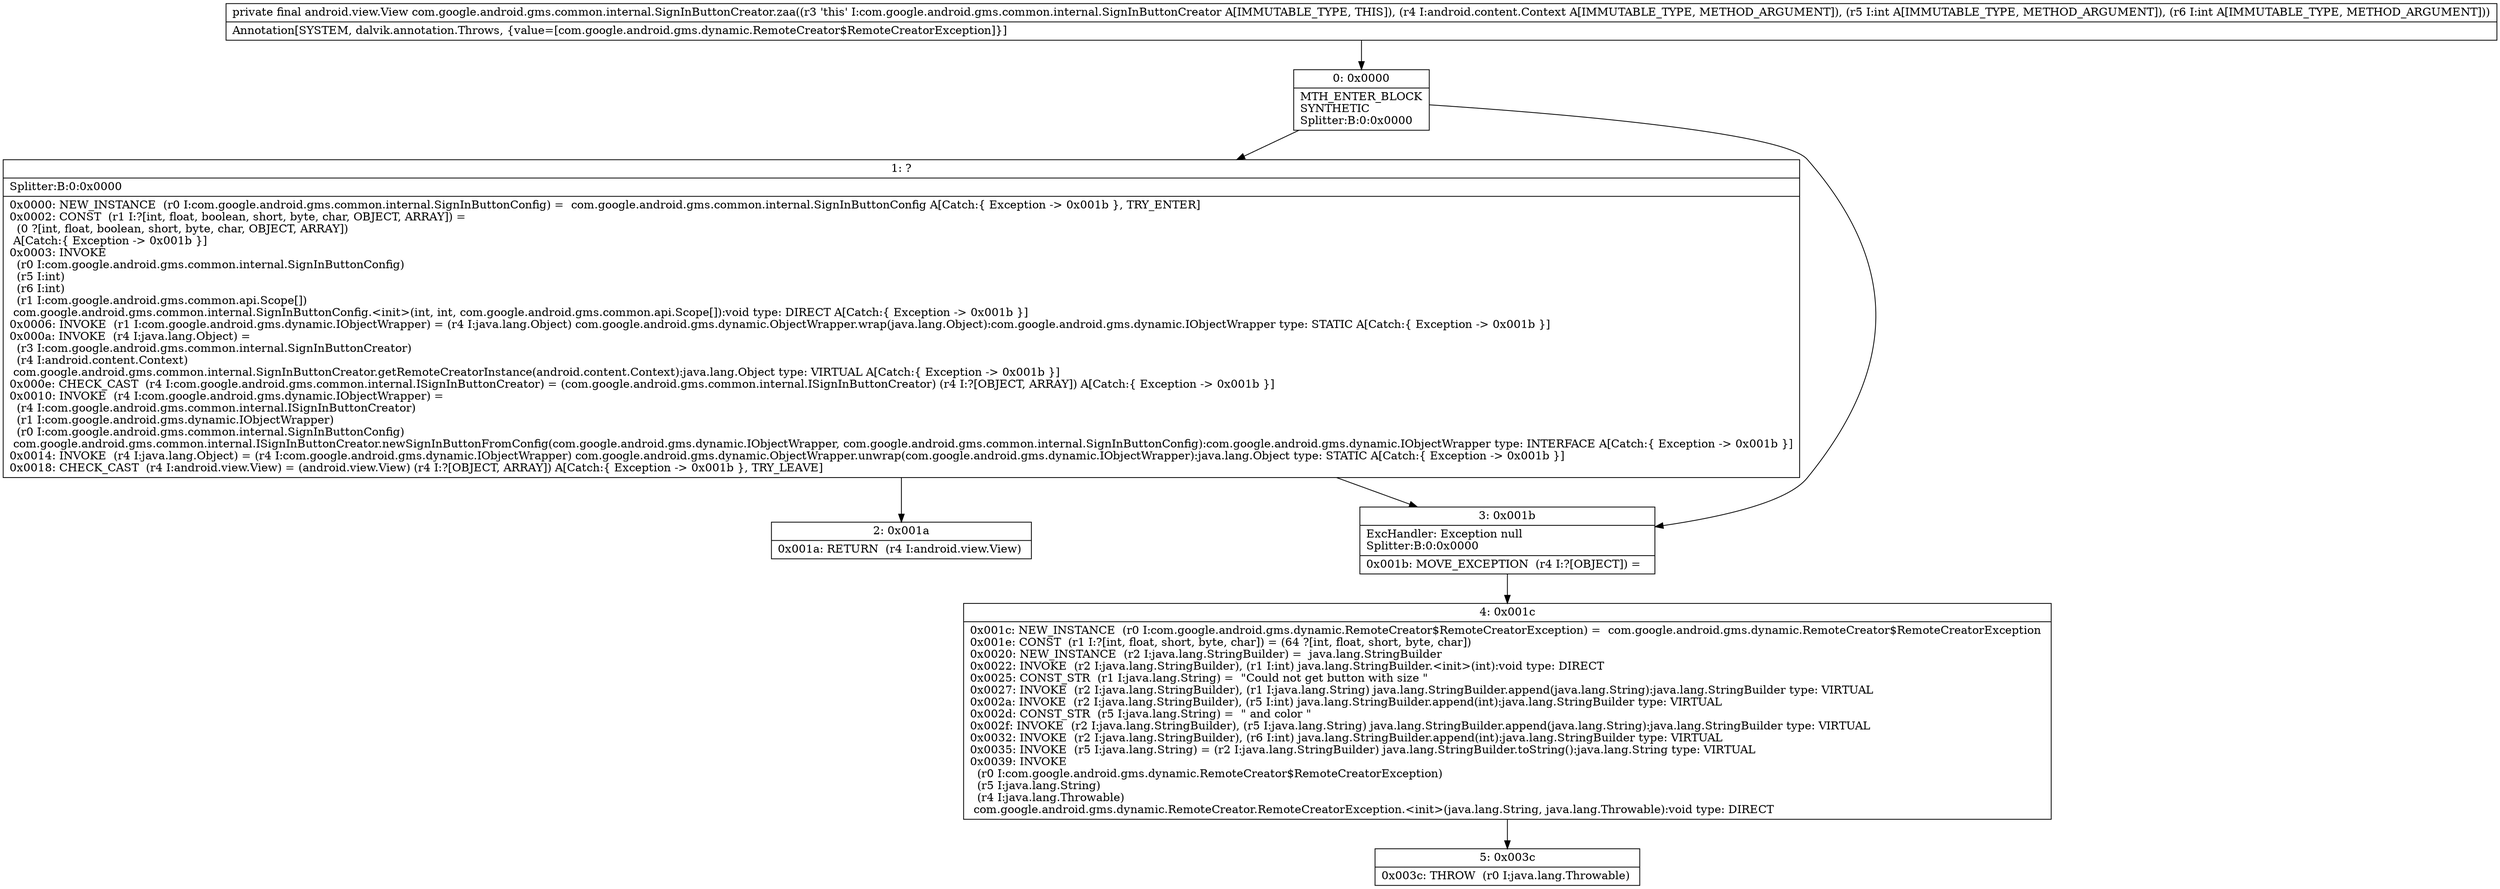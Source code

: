digraph "CFG forcom.google.android.gms.common.internal.SignInButtonCreator.zaa(Landroid\/content\/Context;II)Landroid\/view\/View;" {
Node_0 [shape=record,label="{0\:\ 0x0000|MTH_ENTER_BLOCK\lSYNTHETIC\lSplitter:B:0:0x0000\l}"];
Node_1 [shape=record,label="{1\:\ ?|Splitter:B:0:0x0000\l|0x0000: NEW_INSTANCE  (r0 I:com.google.android.gms.common.internal.SignInButtonConfig) =  com.google.android.gms.common.internal.SignInButtonConfig A[Catch:\{ Exception \-\> 0x001b \}, TRY_ENTER]\l0x0002: CONST  (r1 I:?[int, float, boolean, short, byte, char, OBJECT, ARRAY]) = \l  (0 ?[int, float, boolean, short, byte, char, OBJECT, ARRAY])\l A[Catch:\{ Exception \-\> 0x001b \}]\l0x0003: INVOKE  \l  (r0 I:com.google.android.gms.common.internal.SignInButtonConfig)\l  (r5 I:int)\l  (r6 I:int)\l  (r1 I:com.google.android.gms.common.api.Scope[])\l com.google.android.gms.common.internal.SignInButtonConfig.\<init\>(int, int, com.google.android.gms.common.api.Scope[]):void type: DIRECT A[Catch:\{ Exception \-\> 0x001b \}]\l0x0006: INVOKE  (r1 I:com.google.android.gms.dynamic.IObjectWrapper) = (r4 I:java.lang.Object) com.google.android.gms.dynamic.ObjectWrapper.wrap(java.lang.Object):com.google.android.gms.dynamic.IObjectWrapper type: STATIC A[Catch:\{ Exception \-\> 0x001b \}]\l0x000a: INVOKE  (r4 I:java.lang.Object) = \l  (r3 I:com.google.android.gms.common.internal.SignInButtonCreator)\l  (r4 I:android.content.Context)\l com.google.android.gms.common.internal.SignInButtonCreator.getRemoteCreatorInstance(android.content.Context):java.lang.Object type: VIRTUAL A[Catch:\{ Exception \-\> 0x001b \}]\l0x000e: CHECK_CAST  (r4 I:com.google.android.gms.common.internal.ISignInButtonCreator) = (com.google.android.gms.common.internal.ISignInButtonCreator) (r4 I:?[OBJECT, ARRAY]) A[Catch:\{ Exception \-\> 0x001b \}]\l0x0010: INVOKE  (r4 I:com.google.android.gms.dynamic.IObjectWrapper) = \l  (r4 I:com.google.android.gms.common.internal.ISignInButtonCreator)\l  (r1 I:com.google.android.gms.dynamic.IObjectWrapper)\l  (r0 I:com.google.android.gms.common.internal.SignInButtonConfig)\l com.google.android.gms.common.internal.ISignInButtonCreator.newSignInButtonFromConfig(com.google.android.gms.dynamic.IObjectWrapper, com.google.android.gms.common.internal.SignInButtonConfig):com.google.android.gms.dynamic.IObjectWrapper type: INTERFACE A[Catch:\{ Exception \-\> 0x001b \}]\l0x0014: INVOKE  (r4 I:java.lang.Object) = (r4 I:com.google.android.gms.dynamic.IObjectWrapper) com.google.android.gms.dynamic.ObjectWrapper.unwrap(com.google.android.gms.dynamic.IObjectWrapper):java.lang.Object type: STATIC A[Catch:\{ Exception \-\> 0x001b \}]\l0x0018: CHECK_CAST  (r4 I:android.view.View) = (android.view.View) (r4 I:?[OBJECT, ARRAY]) A[Catch:\{ Exception \-\> 0x001b \}, TRY_LEAVE]\l}"];
Node_2 [shape=record,label="{2\:\ 0x001a|0x001a: RETURN  (r4 I:android.view.View) \l}"];
Node_3 [shape=record,label="{3\:\ 0x001b|ExcHandler: Exception null\lSplitter:B:0:0x0000\l|0x001b: MOVE_EXCEPTION  (r4 I:?[OBJECT]) =  \l}"];
Node_4 [shape=record,label="{4\:\ 0x001c|0x001c: NEW_INSTANCE  (r0 I:com.google.android.gms.dynamic.RemoteCreator$RemoteCreatorException) =  com.google.android.gms.dynamic.RemoteCreator$RemoteCreatorException \l0x001e: CONST  (r1 I:?[int, float, short, byte, char]) = (64 ?[int, float, short, byte, char]) \l0x0020: NEW_INSTANCE  (r2 I:java.lang.StringBuilder) =  java.lang.StringBuilder \l0x0022: INVOKE  (r2 I:java.lang.StringBuilder), (r1 I:int) java.lang.StringBuilder.\<init\>(int):void type: DIRECT \l0x0025: CONST_STR  (r1 I:java.lang.String) =  \"Could not get button with size \" \l0x0027: INVOKE  (r2 I:java.lang.StringBuilder), (r1 I:java.lang.String) java.lang.StringBuilder.append(java.lang.String):java.lang.StringBuilder type: VIRTUAL \l0x002a: INVOKE  (r2 I:java.lang.StringBuilder), (r5 I:int) java.lang.StringBuilder.append(int):java.lang.StringBuilder type: VIRTUAL \l0x002d: CONST_STR  (r5 I:java.lang.String) =  \" and color \" \l0x002f: INVOKE  (r2 I:java.lang.StringBuilder), (r5 I:java.lang.String) java.lang.StringBuilder.append(java.lang.String):java.lang.StringBuilder type: VIRTUAL \l0x0032: INVOKE  (r2 I:java.lang.StringBuilder), (r6 I:int) java.lang.StringBuilder.append(int):java.lang.StringBuilder type: VIRTUAL \l0x0035: INVOKE  (r5 I:java.lang.String) = (r2 I:java.lang.StringBuilder) java.lang.StringBuilder.toString():java.lang.String type: VIRTUAL \l0x0039: INVOKE  \l  (r0 I:com.google.android.gms.dynamic.RemoteCreator$RemoteCreatorException)\l  (r5 I:java.lang.String)\l  (r4 I:java.lang.Throwable)\l com.google.android.gms.dynamic.RemoteCreator.RemoteCreatorException.\<init\>(java.lang.String, java.lang.Throwable):void type: DIRECT \l}"];
Node_5 [shape=record,label="{5\:\ 0x003c|0x003c: THROW  (r0 I:java.lang.Throwable) \l}"];
MethodNode[shape=record,label="{private final android.view.View com.google.android.gms.common.internal.SignInButtonCreator.zaa((r3 'this' I:com.google.android.gms.common.internal.SignInButtonCreator A[IMMUTABLE_TYPE, THIS]), (r4 I:android.content.Context A[IMMUTABLE_TYPE, METHOD_ARGUMENT]), (r5 I:int A[IMMUTABLE_TYPE, METHOD_ARGUMENT]), (r6 I:int A[IMMUTABLE_TYPE, METHOD_ARGUMENT]))  | Annotation[SYSTEM, dalvik.annotation.Throws, \{value=[com.google.android.gms.dynamic.RemoteCreator$RemoteCreatorException]\}]\l}"];
MethodNode -> Node_0;
Node_0 -> Node_1;
Node_0 -> Node_3;
Node_1 -> Node_2;
Node_1 -> Node_3;
Node_3 -> Node_4;
Node_4 -> Node_5;
}

